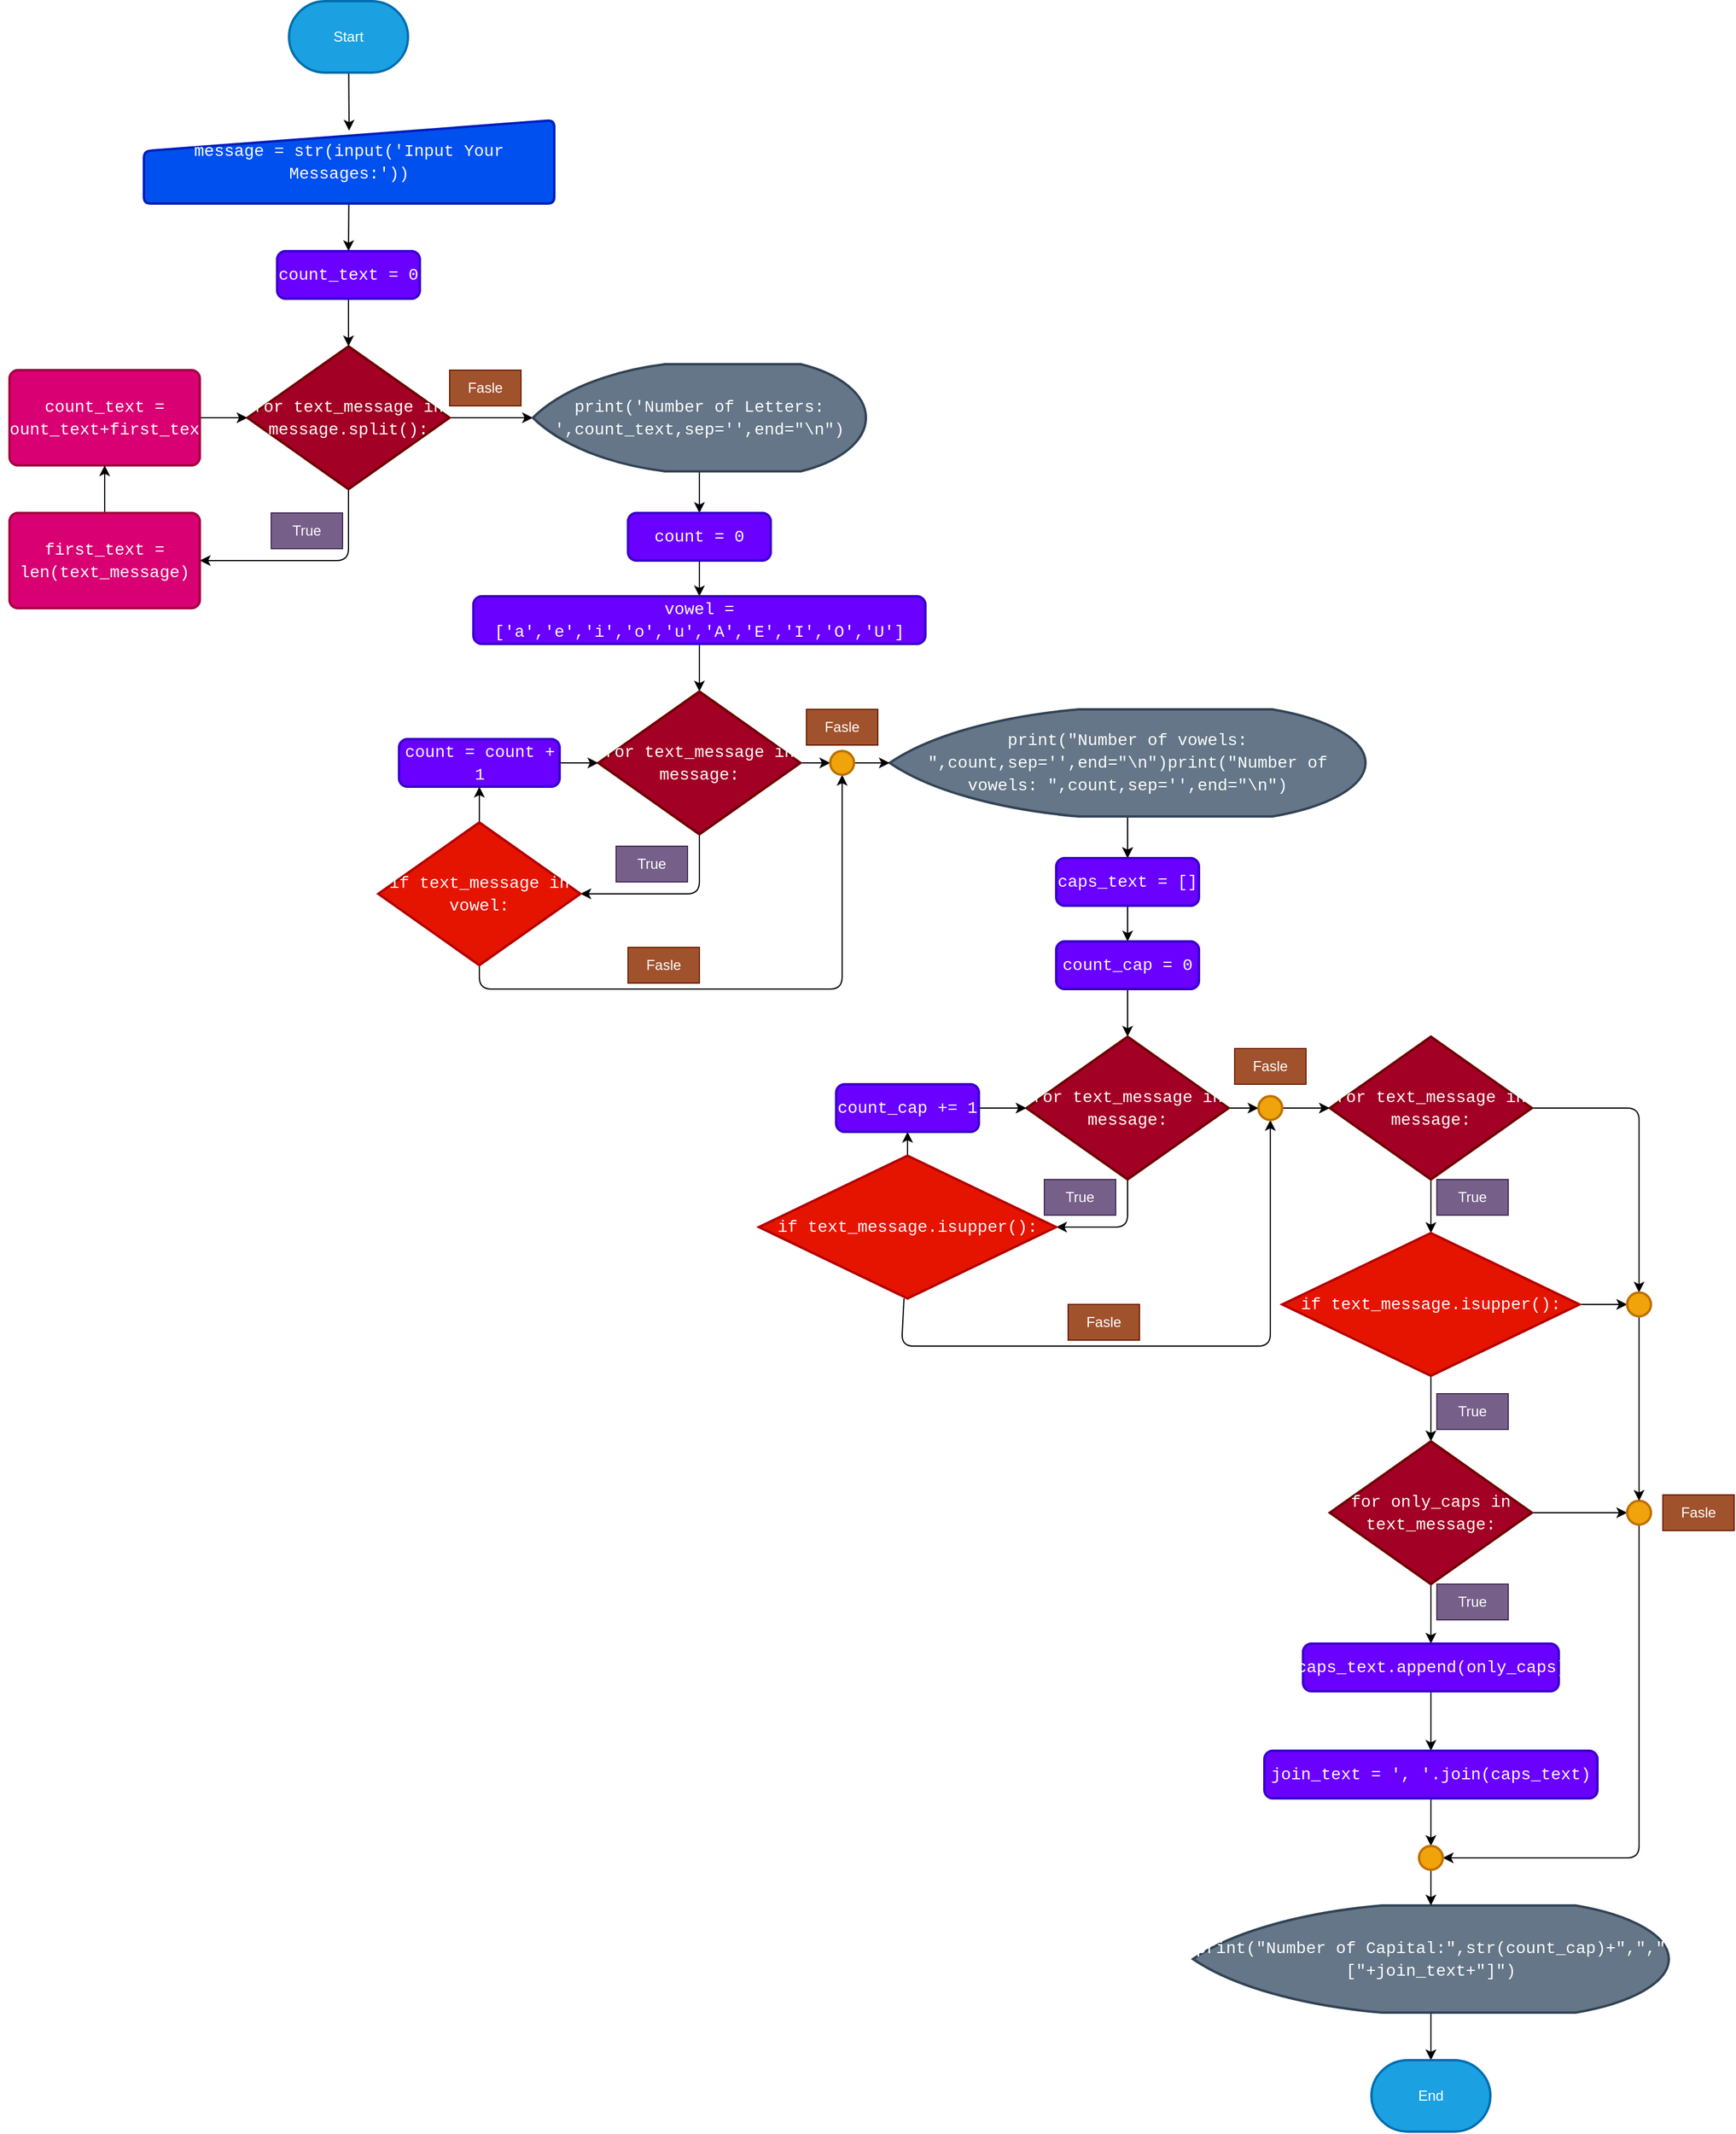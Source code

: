 <mxfile>
    <diagram id="3CHKU75vlKokeKQNUjRm" name="Page-1">
        <mxGraphModel dx="1902" dy="1317" grid="1" gridSize="10" guides="1" tooltips="1" connect="1" arrows="1" fold="1" page="1" pageScale="1" pageWidth="850" pageHeight="1100" math="0" shadow="0">
            <root>
                <mxCell id="0"/>
                <mxCell id="1" parent="0"/>
                <mxCell id="19" style="edgeStyle=none;html=1;entryX=0.5;entryY=0.125;entryDx=0;entryDy=0;entryPerimeter=0;" parent="1" source="3" target="4" edge="1">
                    <mxGeometry relative="1" as="geometry"/>
                </mxCell>
                <mxCell id="3" value="Start" style="strokeWidth=2;html=1;shape=mxgraph.flowchart.terminator;whiteSpace=wrap;fillColor=#1ba1e2;fontColor=#ffffff;strokeColor=#006EAF;" parent="1" vertex="1">
                    <mxGeometry x="385" y="230" width="100" height="60" as="geometry"/>
                </mxCell>
                <mxCell id="20" style="edgeStyle=none;html=1;entryX=0.5;entryY=0;entryDx=0;entryDy=0;" parent="1" source="4" target="22" edge="1">
                    <mxGeometry relative="1" as="geometry">
                        <mxPoint x="435" y="450" as="targetPoint"/>
                    </mxGeometry>
                </mxCell>
                <mxCell id="4" value="&lt;div style=&quot;font-family: &amp;#34;consolas&amp;#34; , &amp;#34;courier new&amp;#34; , monospace ; font-size: 14px ; line-height: 19px&quot;&gt;&lt;font color=&quot;#ffffff&quot;&gt;message = str(input('Input Your Messages:'))&lt;/font&gt;&lt;/div&gt;" style="html=1;strokeWidth=2;shape=manualInput;whiteSpace=wrap;rounded=1;size=26;arcSize=11;fillColor=#0050ef;fontColor=#ffffff;strokeColor=#001DBC;" parent="1" vertex="1">
                    <mxGeometry x="263" y="330" width="345" height="70" as="geometry"/>
                </mxCell>
                <mxCell id="13" style="edgeStyle=none;html=1;entryX=1;entryY=0.5;entryDx=0;entryDy=0;" parent="1" source="6" target="8" edge="1">
                    <mxGeometry relative="1" as="geometry">
                        <Array as="points">
                            <mxPoint x="435" y="700"/>
                        </Array>
                    </mxGeometry>
                </mxCell>
                <mxCell id="25" style="edgeStyle=none;html=1;fontColor=#FFFFFF;" parent="1" source="6" target="23" edge="1">
                    <mxGeometry relative="1" as="geometry"/>
                </mxCell>
                <mxCell id="6" value="&lt;div style=&quot;font-family: &amp;#34;consolas&amp;#34; , &amp;#34;courier new&amp;#34; , monospace ; font-size: 14px ; line-height: 19px&quot;&gt;&lt;div style=&quot;font-family: &amp;#34;consolas&amp;#34; , &amp;#34;courier new&amp;#34; , monospace ; line-height: 19px&quot;&gt;&lt;font color=&quot;#ffffff&quot;&gt;for text_message in message.split():&lt;/font&gt;&lt;/div&gt;&lt;/div&gt;" style="strokeWidth=2;html=1;shape=mxgraph.flowchart.decision;whiteSpace=wrap;fillColor=#a20025;fontColor=#ffffff;strokeColor=#6F0000;" parent="1" vertex="1">
                    <mxGeometry x="350" y="520" width="170" height="120" as="geometry"/>
                </mxCell>
                <mxCell id="15" style="edgeStyle=none;html=1;entryX=0;entryY=0.5;entryDx=0;entryDy=0;entryPerimeter=0;" parent="1" source="7" target="6" edge="1">
                    <mxGeometry relative="1" as="geometry"/>
                </mxCell>
                <mxCell id="7" value="&lt;div style=&quot;font-family: &amp;#34;consolas&amp;#34; , &amp;#34;courier new&amp;#34; , monospace ; font-size: 14px ; line-height: 19px&quot;&gt;&lt;font color=&quot;#ffffff&quot;&gt;count_text = count_text+first_text&lt;/font&gt;&lt;/div&gt;" style="rounded=1;whiteSpace=wrap;html=1;absoluteArcSize=1;arcSize=14;strokeWidth=2;fillColor=#d80073;fontColor=#ffffff;strokeColor=#A50040;" parent="1" vertex="1">
                    <mxGeometry x="150" y="540" width="160" height="80" as="geometry"/>
                </mxCell>
                <mxCell id="14" style="edgeStyle=none;html=1;entryX=0.5;entryY=1;entryDx=0;entryDy=0;" parent="1" source="8" target="7" edge="1">
                    <mxGeometry relative="1" as="geometry"/>
                </mxCell>
                <mxCell id="8" value="&lt;div style=&quot;font-family: &amp;#34;consolas&amp;#34; , &amp;#34;courier new&amp;#34; , monospace ; font-size: 14px ; line-height: 19px&quot;&gt;&lt;font color=&quot;#ffffff&quot;&gt;first_text = len(text_message)&lt;/font&gt;&lt;/div&gt;" style="rounded=1;whiteSpace=wrap;html=1;absoluteArcSize=1;arcSize=14;strokeWidth=2;fillColor=#d80073;fontColor=#ffffff;strokeColor=#A50040;" parent="1" vertex="1">
                    <mxGeometry x="150" y="660" width="160" height="80" as="geometry"/>
                </mxCell>
                <mxCell id="16" value="True" style="text;html=1;strokeColor=#432D57;fillColor=#76608a;align=center;verticalAlign=middle;whiteSpace=wrap;rounded=0;fontColor=#ffffff;" parent="1" vertex="1">
                    <mxGeometry x="370" y="660" width="60" height="30" as="geometry"/>
                </mxCell>
                <mxCell id="17" value="Fasle" style="text;html=1;strokeColor=#6D1F00;fillColor=#a0522d;align=center;verticalAlign=middle;whiteSpace=wrap;rounded=0;fontColor=#ffffff;" parent="1" vertex="1">
                    <mxGeometry x="520" y="540" width="60" height="30" as="geometry"/>
                </mxCell>
                <mxCell id="33" style="edgeStyle=none;html=1;entryX=0.5;entryY=0;entryDx=0;entryDy=0;entryPerimeter=0;fontColor=#FFFFFF;" parent="1" source="22" target="6" edge="1">
                    <mxGeometry relative="1" as="geometry"/>
                </mxCell>
                <mxCell id="22" value="&lt;span style=&quot;font-family: &amp;#34;consolas&amp;#34; , &amp;#34;courier new&amp;#34; , monospace ; font-size: 14px&quot;&gt;count_text = 0&lt;/span&gt;" style="rounded=1;whiteSpace=wrap;html=1;absoluteArcSize=1;arcSize=14;strokeWidth=2;labelBackgroundColor=none;fontColor=#ffffff;fillColor=#6a00ff;strokeColor=#3700CC;" parent="1" vertex="1">
                    <mxGeometry x="375" y="440" width="120" height="40" as="geometry"/>
                </mxCell>
                <mxCell id="36" style="edgeStyle=none;html=1;entryX=0.5;entryY=0;entryDx=0;entryDy=0;fontColor=#FFFFFF;" parent="1" source="23" target="34" edge="1">
                    <mxGeometry relative="1" as="geometry"/>
                </mxCell>
                <mxCell id="23" value="&lt;div style=&quot;font-family: &amp;#34;consolas&amp;#34; , &amp;#34;courier new&amp;#34; , monospace ; font-size: 14px ; line-height: 19px&quot;&gt;print('Number of Letters: ',count_text,sep='',end=&quot;\n&quot;)&lt;/div&gt;" style="strokeWidth=2;html=1;shape=mxgraph.flowchart.display;whiteSpace=wrap;labelBackgroundColor=none;fontColor=#ffffff;fillColor=#647687;strokeColor=#314354;" parent="1" vertex="1">
                    <mxGeometry x="590" y="535" width="280" height="90" as="geometry"/>
                </mxCell>
                <mxCell id="38" style="edgeStyle=none;html=1;entryX=0.5;entryY=0;entryDx=0;entryDy=0;fontColor=#FFFFFF;" parent="1" source="34" target="37" edge="1">
                    <mxGeometry relative="1" as="geometry"/>
                </mxCell>
                <mxCell id="34" value="&lt;div style=&quot;font-family: &amp;#34;consolas&amp;#34; , &amp;#34;courier new&amp;#34; , monospace ; font-size: 14px ; line-height: 19px&quot;&gt;count = 0&lt;/div&gt;" style="rounded=1;whiteSpace=wrap;html=1;absoluteArcSize=1;arcSize=14;strokeWidth=2;labelBackgroundColor=none;fontColor=#ffffff;fillColor=#6a00ff;strokeColor=#3700CC;" parent="1" vertex="1">
                    <mxGeometry x="670" y="660" width="120" height="40" as="geometry"/>
                </mxCell>
                <mxCell id="41" style="edgeStyle=none;html=1;entryX=0.5;entryY=0;entryDx=0;entryDy=0;entryPerimeter=0;fontColor=#FFFFFF;" parent="1" source="37" target="40" edge="1">
                    <mxGeometry relative="1" as="geometry"/>
                </mxCell>
                <mxCell id="37" value="&lt;div style=&quot;font-family: &amp;#34;consolas&amp;#34; , &amp;#34;courier new&amp;#34; , monospace ; font-size: 14px ; line-height: 19px&quot;&gt;&lt;div style=&quot;font-family: &amp;#34;consolas&amp;#34; , &amp;#34;courier new&amp;#34; , monospace ; line-height: 19px&quot;&gt;vowel = ['a','e','i','o','u','A','E','I','O','U']&lt;/div&gt;&lt;/div&gt;" style="rounded=1;whiteSpace=wrap;html=1;absoluteArcSize=1;arcSize=14;strokeWidth=2;labelBackgroundColor=none;fontColor=#ffffff;fillColor=#6a00ff;strokeColor=#3700CC;" parent="1" vertex="1">
                    <mxGeometry x="540" y="730" width="380" height="40" as="geometry"/>
                </mxCell>
                <mxCell id="46" style="edgeStyle=none;html=1;entryX=1;entryY=0.5;entryDx=0;entryDy=0;entryPerimeter=0;fontColor=#FFFFFF;" parent="1" source="40" target="43" edge="1">
                    <mxGeometry relative="1" as="geometry">
                        <Array as="points">
                            <mxPoint x="730" y="980"/>
                        </Array>
                    </mxGeometry>
                </mxCell>
                <mxCell id="58" style="edgeStyle=none;html=1;entryX=0;entryY=0.5;entryDx=0;entryDy=0;entryPerimeter=0;fontColor=#FFFFFF;" parent="1" source="40" target="56" edge="1">
                    <mxGeometry relative="1" as="geometry"/>
                </mxCell>
                <mxCell id="40" value="&lt;div style=&quot;font-family: &amp;#34;consolas&amp;#34; , &amp;#34;courier new&amp;#34; , monospace ; font-size: 14px ; line-height: 19px&quot;&gt;&lt;div style=&quot;font-family: &amp;#34;consolas&amp;#34; , &amp;#34;courier new&amp;#34; , monospace ; line-height: 19px&quot;&gt;&lt;div style=&quot;font-family: &amp;#34;consolas&amp;#34; , &amp;#34;courier new&amp;#34; , monospace ; line-height: 19px&quot;&gt;&lt;font color=&quot;#ffffff&quot;&gt;for text_message in message:&lt;/font&gt;&lt;/div&gt;&lt;/div&gt;&lt;/div&gt;" style="strokeWidth=2;html=1;shape=mxgraph.flowchart.decision;whiteSpace=wrap;fillColor=#a20025;fontColor=#ffffff;strokeColor=#6F0000;" parent="1" vertex="1">
                    <mxGeometry x="645" y="810" width="170" height="120" as="geometry"/>
                </mxCell>
                <mxCell id="48" style="edgeStyle=none;html=1;entryX=0.5;entryY=1;entryDx=0;entryDy=0;fontColor=#FFFFFF;" parent="1" source="43" target="47" edge="1">
                    <mxGeometry relative="1" as="geometry"/>
                </mxCell>
                <mxCell id="60" style="edgeStyle=none;html=1;entryX=0.5;entryY=1;entryDx=0;entryDy=0;entryPerimeter=0;fontColor=#FFFFFF;" parent="1" source="43" target="56" edge="1">
                    <mxGeometry relative="1" as="geometry">
                        <Array as="points">
                            <mxPoint x="545" y="1060"/>
                            <mxPoint x="850" y="1060"/>
                        </Array>
                    </mxGeometry>
                </mxCell>
                <mxCell id="43" value="&lt;div style=&quot;font-family: &amp;#34;consolas&amp;#34; , &amp;#34;courier new&amp;#34; , monospace ; font-size: 14px ; line-height: 19px&quot;&gt;&lt;div style=&quot;font-family: &amp;#34;consolas&amp;#34; , &amp;#34;courier new&amp;#34; , monospace ; line-height: 19px&quot;&gt;&lt;div style=&quot;font-family: &amp;#34;consolas&amp;#34; , &amp;#34;courier new&amp;#34; , monospace ; line-height: 19px&quot;&gt;&lt;div style=&quot;font-family: &amp;#34;consolas&amp;#34; , &amp;#34;courier new&amp;#34; , monospace ; line-height: 19px&quot;&gt;&lt;font color=&quot;#ffffff&quot;&gt;if text_message in vowel:&lt;/font&gt;&lt;/div&gt;&lt;/div&gt;&lt;/div&gt;&lt;/div&gt;" style="strokeWidth=2;html=1;shape=mxgraph.flowchart.decision;whiteSpace=wrap;fillColor=#e51400;fontColor=#ffffff;strokeColor=#B20000;" parent="1" vertex="1">
                    <mxGeometry x="460" y="920" width="170" height="120" as="geometry"/>
                </mxCell>
                <mxCell id="49" style="edgeStyle=none;html=1;entryX=0;entryY=0.5;entryDx=0;entryDy=0;entryPerimeter=0;fontColor=#FFFFFF;" parent="1" source="47" target="40" edge="1">
                    <mxGeometry relative="1" as="geometry"/>
                </mxCell>
                <mxCell id="47" value="&lt;div style=&quot;font-family: &amp;#34;consolas&amp;#34; , &amp;#34;courier new&amp;#34; , monospace ; font-size: 14px ; line-height: 19px&quot;&gt;&lt;div style=&quot;font-family: &amp;#34;consolas&amp;#34; , &amp;#34;courier new&amp;#34; , monospace ; line-height: 19px&quot;&gt;count = count + 1&lt;/div&gt;&lt;/div&gt;" style="rounded=1;whiteSpace=wrap;html=1;absoluteArcSize=1;arcSize=14;strokeWidth=2;labelBackgroundColor=none;fontColor=#ffffff;fillColor=#6a00ff;strokeColor=#3700CC;" parent="1" vertex="1">
                    <mxGeometry x="477.5" y="850" width="135" height="40" as="geometry"/>
                </mxCell>
                <mxCell id="50" value="True" style="text;html=1;strokeColor=#432D57;fillColor=#76608a;align=center;verticalAlign=middle;whiteSpace=wrap;rounded=0;fontColor=#ffffff;" parent="1" vertex="1">
                    <mxGeometry x="660" y="940" width="60" height="30" as="geometry"/>
                </mxCell>
                <mxCell id="63" style="edgeStyle=none;html=1;entryX=0.5;entryY=0;entryDx=0;entryDy=0;fontColor=#FFFFFF;" parent="1" source="52" target="62" edge="1">
                    <mxGeometry relative="1" as="geometry"/>
                </mxCell>
                <mxCell id="64" value="" style="edgeStyle=none;html=1;fontColor=#FFFFFF;" parent="1" source="52" target="62" edge="1">
                    <mxGeometry relative="1" as="geometry"/>
                </mxCell>
                <mxCell id="52" value="&lt;div style=&quot;font-family: &amp;#34;consolas&amp;#34; , &amp;#34;courier new&amp;#34; , monospace ; font-size: 14px ; line-height: 19px&quot;&gt;&lt;div style=&quot;font-family: &amp;#34;consolas&amp;#34; , &amp;#34;courier new&amp;#34; , monospace ; line-height: 19px&quot;&gt;print(&quot;Number of vowels: &quot;,count,sep='',end=&quot;\n&quot;)print(&quot;Number of vowels: &quot;,count,sep='',end=&quot;\n&quot;)&lt;/div&gt;&lt;/div&gt;" style="strokeWidth=2;html=1;shape=mxgraph.flowchart.display;whiteSpace=wrap;labelBackgroundColor=none;fontColor=#ffffff;fillColor=#647687;strokeColor=#314354;" parent="1" vertex="1">
                    <mxGeometry x="890" y="825" width="400" height="90" as="geometry"/>
                </mxCell>
                <mxCell id="54" value="Fasle" style="text;html=1;strokeColor=#6D1F00;fillColor=#a0522d;align=center;verticalAlign=middle;whiteSpace=wrap;rounded=0;fontColor=#ffffff;" parent="1" vertex="1">
                    <mxGeometry x="820" y="825" width="60" height="30" as="geometry"/>
                </mxCell>
                <mxCell id="59" style="edgeStyle=none;html=1;entryX=0;entryY=0.5;entryDx=0;entryDy=0;entryPerimeter=0;fontColor=#FFFFFF;" parent="1" source="56" target="52" edge="1">
                    <mxGeometry relative="1" as="geometry"/>
                </mxCell>
                <mxCell id="56" value="" style="strokeWidth=2;html=1;shape=mxgraph.flowchart.start_2;whiteSpace=wrap;labelBackgroundColor=none;fontColor=#000000;fillColor=#f0a30a;strokeColor=#BD7000;" parent="1" vertex="1">
                    <mxGeometry x="840" y="860" width="20" height="20" as="geometry"/>
                </mxCell>
                <mxCell id="61" value="Fasle" style="text;html=1;strokeColor=#6D1F00;fillColor=#a0522d;align=center;verticalAlign=middle;whiteSpace=wrap;rounded=0;fontColor=#ffffff;" parent="1" vertex="1">
                    <mxGeometry x="670" y="1025" width="60" height="30" as="geometry"/>
                </mxCell>
                <mxCell id="66" style="edgeStyle=none;html=1;entryX=0.5;entryY=0;entryDx=0;entryDy=0;fontColor=#FFFFFF;" parent="1" source="62" target="65" edge="1">
                    <mxGeometry relative="1" as="geometry"/>
                </mxCell>
                <mxCell id="62" value="&lt;div style=&quot;font-family: &amp;#34;consolas&amp;#34; , &amp;#34;courier new&amp;#34; , monospace ; font-size: 14px ; line-height: 19px&quot;&gt;&lt;div style=&quot;font-family: &amp;#34;consolas&amp;#34; , &amp;#34;courier new&amp;#34; , monospace ; line-height: 19px&quot;&gt;caps_text = []&lt;/div&gt;&lt;/div&gt;" style="rounded=1;whiteSpace=wrap;html=1;absoluteArcSize=1;arcSize=14;strokeWidth=2;labelBackgroundColor=none;fontColor=#ffffff;fillColor=#6a00ff;strokeColor=#3700CC;" parent="1" vertex="1">
                    <mxGeometry x="1030" y="950" width="120" height="40" as="geometry"/>
                </mxCell>
                <mxCell id="68" style="edgeStyle=none;html=1;entryX=0.5;entryY=0;entryDx=0;entryDy=0;entryPerimeter=0;fontColor=#FFFFFF;" parent="1" source="65" target="67" edge="1">
                    <mxGeometry relative="1" as="geometry"/>
                </mxCell>
                <mxCell id="65" value="&lt;div style=&quot;font-family: &amp;#34;consolas&amp;#34; , &amp;#34;courier new&amp;#34; , monospace ; font-size: 14px ; line-height: 19px&quot;&gt;&lt;div style=&quot;font-family: &amp;#34;consolas&amp;#34; , &amp;#34;courier new&amp;#34; , monospace ; line-height: 19px&quot;&gt;&lt;div style=&quot;font-family: &amp;#34;consolas&amp;#34; , &amp;#34;courier new&amp;#34; , monospace ; line-height: 19px&quot;&gt;count_cap = 0&lt;/div&gt;&lt;/div&gt;&lt;/div&gt;" style="rounded=1;whiteSpace=wrap;html=1;absoluteArcSize=1;arcSize=14;strokeWidth=2;labelBackgroundColor=none;fontColor=#ffffff;fillColor=#6a00ff;strokeColor=#3700CC;" parent="1" vertex="1">
                    <mxGeometry x="1030" y="1020" width="120" height="40" as="geometry"/>
                </mxCell>
                <mxCell id="73" style="edgeStyle=none;html=1;entryX=1;entryY=0.5;entryDx=0;entryDy=0;entryPerimeter=0;fontColor=#FFFFFF;" parent="1" source="67" target="72" edge="1">
                    <mxGeometry relative="1" as="geometry">
                        <Array as="points">
                            <mxPoint x="1090" y="1260"/>
                        </Array>
                    </mxGeometry>
                </mxCell>
                <mxCell id="88" style="edgeStyle=none;html=1;entryX=0;entryY=0.5;entryDx=0;entryDy=0;entryPerimeter=0;fontColor=#FFFFFF;" parent="1" source="67" target="87" edge="1">
                    <mxGeometry relative="1" as="geometry"/>
                </mxCell>
                <mxCell id="67" value="&lt;div style=&quot;font-family: &amp;#34;consolas&amp;#34; , &amp;#34;courier new&amp;#34; , monospace ; font-size: 14px ; line-height: 19px&quot;&gt;&lt;div style=&quot;font-family: &amp;#34;consolas&amp;#34; , &amp;#34;courier new&amp;#34; , monospace ; line-height: 19px&quot;&gt;&lt;div style=&quot;font-family: &amp;#34;consolas&amp;#34; , &amp;#34;courier new&amp;#34; , monospace ; line-height: 19px&quot;&gt;&lt;font color=&quot;#ffffff&quot;&gt;for text_message in message:&lt;/font&gt;&lt;/div&gt;&lt;/div&gt;&lt;/div&gt;" style="strokeWidth=2;html=1;shape=mxgraph.flowchart.decision;whiteSpace=wrap;fillColor=#a20025;fontColor=#ffffff;strokeColor=#6F0000;" parent="1" vertex="1">
                    <mxGeometry x="1005" y="1100" width="170" height="120" as="geometry"/>
                </mxCell>
                <mxCell id="102" style="edgeStyle=none;html=1;entryX=0.5;entryY=0;entryDx=0;entryDy=0;entryPerimeter=0;fontColor=#FFFFFF;" parent="1" source="69" target="112" edge="1">
                    <mxGeometry relative="1" as="geometry">
                        <mxPoint x="1505" y="1160" as="targetPoint"/>
                        <Array as="points">
                            <mxPoint x="1520" y="1160"/>
                        </Array>
                    </mxGeometry>
                </mxCell>
                <mxCell id="107" style="edgeStyle=none;html=1;entryX=0.5;entryY=0;entryDx=0;entryDy=0;entryPerimeter=0;fontColor=#FFFFFF;" parent="1" source="69" target="82" edge="1">
                    <mxGeometry relative="1" as="geometry"/>
                </mxCell>
                <mxCell id="69" value="&lt;div style=&quot;font-family: &amp;#34;consolas&amp;#34; , &amp;#34;courier new&amp;#34; , monospace ; font-size: 14px ; line-height: 19px&quot;&gt;&lt;div style=&quot;font-family: &amp;#34;consolas&amp;#34; , &amp;#34;courier new&amp;#34; , monospace ; line-height: 19px&quot;&gt;&lt;div style=&quot;font-family: &amp;#34;consolas&amp;#34; , &amp;#34;courier new&amp;#34; , monospace ; line-height: 19px&quot;&gt;&lt;font color=&quot;#ffffff&quot;&gt;for text_message in message:&lt;/font&gt;&lt;/div&gt;&lt;/div&gt;&lt;/div&gt;" style="strokeWidth=2;html=1;shape=mxgraph.flowchart.decision;whiteSpace=wrap;fillColor=#a20025;fontColor=#ffffff;strokeColor=#6F0000;" parent="1" vertex="1">
                    <mxGeometry x="1260" y="1100" width="170" height="120" as="geometry"/>
                </mxCell>
                <mxCell id="77" style="edgeStyle=none;html=1;entryX=0.5;entryY=1;entryDx=0;entryDy=0;fontColor=#FFFFFF;" parent="1" source="72" target="74" edge="1">
                    <mxGeometry relative="1" as="geometry"/>
                </mxCell>
                <mxCell id="86" style="edgeStyle=none;html=1;fontColor=#FFFFFF;entryX=0.5;entryY=1;entryDx=0;entryDy=0;entryPerimeter=0;" parent="1" source="72" target="87" edge="1">
                    <mxGeometry relative="1" as="geometry">
                        <mxPoint x="1210" y="1170.0" as="targetPoint"/>
                        <Array as="points">
                            <mxPoint x="900" y="1360"/>
                            <mxPoint x="1210" y="1360"/>
                        </Array>
                    </mxGeometry>
                </mxCell>
                <mxCell id="72" value="&lt;div style=&quot;font-family: &amp;#34;consolas&amp;#34; , &amp;#34;courier new&amp;#34; , monospace ; font-size: 14px ; line-height: 19px&quot;&gt;&lt;div style=&quot;font-family: &amp;#34;consolas&amp;#34; , &amp;#34;courier new&amp;#34; , monospace ; line-height: 19px&quot;&gt;&lt;div style=&quot;font-family: &amp;#34;consolas&amp;#34; , &amp;#34;courier new&amp;#34; , monospace ; line-height: 19px&quot;&gt;&lt;div style=&quot;font-family: &amp;#34;consolas&amp;#34; , &amp;#34;courier new&amp;#34; , monospace ; line-height: 19px&quot;&gt;&lt;div style=&quot;font-family: &amp;#34;consolas&amp;#34; , &amp;#34;courier new&amp;#34; , monospace ; line-height: 19px&quot;&gt;&lt;font color=&quot;#ffffff&quot;&gt;if text_message.isupper():&lt;/font&gt;&lt;/div&gt;&lt;/div&gt;&lt;/div&gt;&lt;/div&gt;&lt;/div&gt;" style="strokeWidth=2;html=1;shape=mxgraph.flowchart.decision;whiteSpace=wrap;fillColor=#e51400;fontColor=#ffffff;strokeColor=#B20000;" parent="1" vertex="1">
                    <mxGeometry x="780" y="1200" width="250" height="120" as="geometry"/>
                </mxCell>
                <mxCell id="79" style="edgeStyle=none;html=1;entryX=0;entryY=0.5;entryDx=0;entryDy=0;entryPerimeter=0;fontColor=#FFFFFF;" parent="1" source="74" target="67" edge="1">
                    <mxGeometry relative="1" as="geometry"/>
                </mxCell>
                <mxCell id="74" value="&lt;div style=&quot;font-family: &amp;#34;consolas&amp;#34; , &amp;#34;courier new&amp;#34; , monospace ; font-size: 14px ; line-height: 19px&quot;&gt;&lt;div style=&quot;font-family: &amp;#34;consolas&amp;#34; , &amp;#34;courier new&amp;#34; , monospace ; line-height: 19px&quot;&gt;&lt;div style=&quot;font-family: &amp;#34;consolas&amp;#34; , &amp;#34;courier new&amp;#34; , monospace ; line-height: 19px&quot;&gt;&lt;div style=&quot;font-family: &amp;#34;consolas&amp;#34; , &amp;#34;courier new&amp;#34; , monospace ; line-height: 19px&quot;&gt;count_cap += 1&lt;/div&gt;&lt;/div&gt;&lt;/div&gt;&lt;/div&gt;" style="rounded=1;whiteSpace=wrap;html=1;absoluteArcSize=1;arcSize=14;strokeWidth=2;labelBackgroundColor=none;fontColor=#ffffff;fillColor=#6a00ff;strokeColor=#3700CC;" parent="1" vertex="1">
                    <mxGeometry x="845" y="1140" width="120" height="40" as="geometry"/>
                </mxCell>
                <mxCell id="78" value="True" style="text;html=1;strokeColor=#432D57;fillColor=#76608a;align=center;verticalAlign=middle;whiteSpace=wrap;rounded=0;fontColor=#ffffff;" parent="1" vertex="1">
                    <mxGeometry x="1020" y="1220" width="60" height="30" as="geometry"/>
                </mxCell>
                <mxCell id="81" value="Fasle" style="text;html=1;strokeColor=#6D1F00;fillColor=#a0522d;align=center;verticalAlign=middle;whiteSpace=wrap;rounded=0;fontColor=#ffffff;" parent="1" vertex="1">
                    <mxGeometry x="1180" y="1110" width="60" height="30" as="geometry"/>
                </mxCell>
                <mxCell id="109" style="edgeStyle=none;html=1;entryX=0.5;entryY=0;entryDx=0;entryDy=0;entryPerimeter=0;fontColor=#FFFFFF;" parent="1" source="82" target="93" edge="1">
                    <mxGeometry relative="1" as="geometry"/>
                </mxCell>
                <mxCell id="113" style="edgeStyle=none;html=1;entryX=0;entryY=0.5;entryDx=0;entryDy=0;entryPerimeter=0;fontColor=#FFFFFF;" parent="1" source="82" target="112" edge="1">
                    <mxGeometry relative="1" as="geometry"/>
                </mxCell>
                <mxCell id="82" value="&lt;div style=&quot;font-family: &amp;#34;consolas&amp;#34; , &amp;#34;courier new&amp;#34; , monospace ; font-size: 14px ; line-height: 19px&quot;&gt;&lt;div style=&quot;font-family: &amp;#34;consolas&amp;#34; , &amp;#34;courier new&amp;#34; , monospace ; line-height: 19px&quot;&gt;&lt;div style=&quot;font-family: &amp;#34;consolas&amp;#34; , &amp;#34;courier new&amp;#34; , monospace ; line-height: 19px&quot;&gt;&lt;div style=&quot;font-family: &amp;#34;consolas&amp;#34; , &amp;#34;courier new&amp;#34; , monospace ; line-height: 19px&quot;&gt;&lt;div style=&quot;font-family: &amp;#34;consolas&amp;#34; , &amp;#34;courier new&amp;#34; , monospace ; line-height: 19px&quot;&gt;&lt;font color=&quot;#ffffff&quot;&gt;if text_message.isupper():&lt;/font&gt;&lt;/div&gt;&lt;/div&gt;&lt;/div&gt;&lt;/div&gt;&lt;/div&gt;" style="strokeWidth=2;html=1;shape=mxgraph.flowchart.decision;whiteSpace=wrap;fillColor=#e51400;fontColor=#ffffff;strokeColor=#B20000;" parent="1" vertex="1">
                    <mxGeometry x="1220" y="1265" width="250" height="120" as="geometry"/>
                </mxCell>
                <mxCell id="90" style="edgeStyle=none;html=1;entryX=0;entryY=0.5;entryDx=0;entryDy=0;entryPerimeter=0;fontColor=#FFFFFF;" parent="1" source="87" target="69" edge="1">
                    <mxGeometry relative="1" as="geometry"/>
                </mxCell>
                <mxCell id="87" value="" style="strokeWidth=2;html=1;shape=mxgraph.flowchart.start_2;whiteSpace=wrap;labelBackgroundColor=none;fontColor=#000000;fillColor=#f0a30a;strokeColor=#BD7000;" parent="1" vertex="1">
                    <mxGeometry x="1200" y="1150" width="20" height="20" as="geometry"/>
                </mxCell>
                <mxCell id="89" value="Fasle" style="text;html=1;strokeColor=#6D1F00;fillColor=#a0522d;align=center;verticalAlign=middle;whiteSpace=wrap;rounded=0;fontColor=#ffffff;" parent="1" vertex="1">
                    <mxGeometry x="1040" y="1325" width="60" height="30" as="geometry"/>
                </mxCell>
                <mxCell id="92" value="True" style="text;html=1;strokeColor=#432D57;fillColor=#76608a;align=center;verticalAlign=middle;whiteSpace=wrap;rounded=0;fontColor=#ffffff;" parent="1" vertex="1">
                    <mxGeometry x="1350" y="1220" width="60" height="30" as="geometry"/>
                </mxCell>
                <mxCell id="111" style="edgeStyle=none;html=1;entryX=0.5;entryY=0;entryDx=0;entryDy=0;fontColor=#FFFFFF;" parent="1" source="93" target="96" edge="1">
                    <mxGeometry relative="1" as="geometry"/>
                </mxCell>
                <mxCell id="117" style="edgeStyle=none;html=1;entryX=0;entryY=0.5;entryDx=0;entryDy=0;entryPerimeter=0;fontColor=#FFFFFF;" parent="1" source="93" target="103" edge="1">
                    <mxGeometry relative="1" as="geometry"/>
                </mxCell>
                <mxCell id="93" value="&lt;div style=&quot;font-family: &amp;#34;consolas&amp;#34; , &amp;#34;courier new&amp;#34; , monospace ; font-size: 14px ; line-height: 19px&quot;&gt;&lt;div style=&quot;font-family: &amp;#34;consolas&amp;#34; , &amp;#34;courier new&amp;#34; , monospace ; line-height: 19px&quot;&gt;&lt;div style=&quot;font-family: &amp;#34;consolas&amp;#34; , &amp;#34;courier new&amp;#34; , monospace ; line-height: 19px&quot;&gt;&lt;div style=&quot;font-family: &amp;#34;consolas&amp;#34; , &amp;#34;courier new&amp;#34; , monospace ; line-height: 19px&quot;&gt;&lt;font color=&quot;#ffffff&quot;&gt;for only_caps in text_message:&lt;/font&gt;&lt;/div&gt;&lt;/div&gt;&lt;/div&gt;&lt;/div&gt;" style="strokeWidth=2;html=1;shape=mxgraph.flowchart.decision;whiteSpace=wrap;fillColor=#a20025;fontColor=#ffffff;strokeColor=#6F0000;" parent="1" vertex="1">
                    <mxGeometry x="1260" y="1440" width="170" height="120" as="geometry"/>
                </mxCell>
                <mxCell id="122" style="edgeStyle=none;html=1;entryX=0.5;entryY=0;entryDx=0;entryDy=0;fontColor=#FFFFFF;" parent="1" source="96" target="121" edge="1">
                    <mxGeometry relative="1" as="geometry"/>
                </mxCell>
                <mxCell id="96" value="&lt;div style=&quot;font-family: &amp;#34;consolas&amp;#34; , &amp;#34;courier new&amp;#34; , monospace ; font-size: 14px ; line-height: 19px&quot;&gt;&lt;div style=&quot;font-family: &amp;#34;consolas&amp;#34; , &amp;#34;courier new&amp;#34; , monospace ; line-height: 19px&quot;&gt;&lt;div style=&quot;font-family: &amp;#34;consolas&amp;#34; , &amp;#34;courier new&amp;#34; , monospace ; line-height: 19px&quot;&gt;&lt;div style=&quot;font-family: &amp;#34;consolas&amp;#34; , &amp;#34;courier new&amp;#34; , monospace ; line-height: 19px&quot;&gt;caps_text.append(only_caps)&lt;/div&gt;&lt;/div&gt;&lt;/div&gt;&lt;/div&gt;" style="rounded=1;whiteSpace=wrap;html=1;absoluteArcSize=1;arcSize=14;strokeWidth=2;labelBackgroundColor=none;fontColor=#ffffff;fillColor=#6a00ff;strokeColor=#3700CC;" parent="1" vertex="1">
                    <mxGeometry x="1237.5" y="1610" width="215" height="40" as="geometry"/>
                </mxCell>
                <mxCell id="98" value="True" style="text;html=1;strokeColor=#432D57;fillColor=#76608a;align=center;verticalAlign=middle;whiteSpace=wrap;rounded=0;fontColor=#ffffff;" parent="1" vertex="1">
                    <mxGeometry x="1350" y="1560" width="60" height="30" as="geometry"/>
                </mxCell>
                <mxCell id="127" style="edgeStyle=none;html=1;fontColor=#FFFFFF;entryX=1;entryY=0.5;entryDx=0;entryDy=0;entryPerimeter=0;" parent="1" source="103" target="128" edge="1">
                    <mxGeometry relative="1" as="geometry">
                        <mxPoint x="1520" y="1770" as="targetPoint"/>
                        <Array as="points">
                            <mxPoint x="1520" y="1790"/>
                        </Array>
                    </mxGeometry>
                </mxCell>
                <mxCell id="103" value="" style="strokeWidth=2;html=1;shape=mxgraph.flowchart.start_2;whiteSpace=wrap;labelBackgroundColor=none;fontColor=#000000;fillColor=#f0a30a;strokeColor=#BD7000;" parent="1" vertex="1">
                    <mxGeometry x="1510" y="1490" width="20" height="20" as="geometry"/>
                </mxCell>
                <mxCell id="106" value="Fasle" style="text;html=1;strokeColor=#6D1F00;fillColor=#a0522d;align=center;verticalAlign=middle;whiteSpace=wrap;rounded=0;fontColor=#ffffff;" parent="1" vertex="1">
                    <mxGeometry x="1540" y="1485" width="60" height="30" as="geometry"/>
                </mxCell>
                <mxCell id="110" value="True" style="text;html=1;strokeColor=#432D57;fillColor=#76608a;align=center;verticalAlign=middle;whiteSpace=wrap;rounded=0;fontColor=#ffffff;" parent="1" vertex="1">
                    <mxGeometry x="1350" y="1400" width="60" height="30" as="geometry"/>
                </mxCell>
                <mxCell id="120" style="edgeStyle=none;html=1;entryX=0.5;entryY=0;entryDx=0;entryDy=0;entryPerimeter=0;fontColor=#FFFFFF;" parent="1" source="112" target="103" edge="1">
                    <mxGeometry relative="1" as="geometry"/>
                </mxCell>
                <mxCell id="112" value="" style="strokeWidth=2;html=1;shape=mxgraph.flowchart.start_2;whiteSpace=wrap;labelBackgroundColor=none;fontColor=#000000;fillColor=#f0a30a;strokeColor=#BD7000;" parent="1" vertex="1">
                    <mxGeometry x="1510" y="1315" width="20" height="20" as="geometry"/>
                </mxCell>
                <mxCell id="129" style="edgeStyle=none;html=1;entryX=0.5;entryY=0;entryDx=0;entryDy=0;entryPerimeter=0;fontColor=#FFFFFF;" parent="1" source="121" target="128" edge="1">
                    <mxGeometry relative="1" as="geometry"/>
                </mxCell>
                <mxCell id="121" value="&lt;div style=&quot;font-family: &amp;#34;consolas&amp;#34; , &amp;#34;courier new&amp;#34; , monospace ; font-size: 14px ; line-height: 19px&quot;&gt;&lt;div style=&quot;font-family: &amp;#34;consolas&amp;#34; , &amp;#34;courier new&amp;#34; , monospace ; line-height: 19px&quot;&gt;&lt;div style=&quot;font-family: &amp;#34;consolas&amp;#34; , &amp;#34;courier new&amp;#34; , monospace ; line-height: 19px&quot;&gt;&lt;div style=&quot;font-family: &amp;#34;consolas&amp;#34; , &amp;#34;courier new&amp;#34; , monospace ; line-height: 19px&quot;&gt;&lt;div style=&quot;font-family: &amp;#34;consolas&amp;#34; , &amp;#34;courier new&amp;#34; , monospace ; line-height: 19px&quot;&gt;join_text = ', '.join(caps_text)&lt;/div&gt;&lt;/div&gt;&lt;/div&gt;&lt;/div&gt;&lt;/div&gt;" style="rounded=1;whiteSpace=wrap;html=1;absoluteArcSize=1;arcSize=14;strokeWidth=2;labelBackgroundColor=none;fontColor=#ffffff;fillColor=#6a00ff;strokeColor=#3700CC;" parent="1" vertex="1">
                    <mxGeometry x="1205" y="1700" width="280" height="40" as="geometry"/>
                </mxCell>
                <mxCell id="132" style="edgeStyle=none;html=1;entryX=0.5;entryY=0;entryDx=0;entryDy=0;entryPerimeter=0;" edge="1" parent="1" source="124" target="131">
                    <mxGeometry relative="1" as="geometry"/>
                </mxCell>
                <mxCell id="124" value="&lt;div style=&quot;font-family: &amp;#34;consolas&amp;#34; , &amp;#34;courier new&amp;#34; , monospace ; font-size: 14px ; line-height: 19px&quot;&gt;&lt;div style=&quot;font-family: &amp;#34;consolas&amp;#34; , &amp;#34;courier new&amp;#34; , monospace ; line-height: 19px&quot;&gt;&lt;div style=&quot;font-family: &amp;#34;consolas&amp;#34; , &amp;#34;courier new&amp;#34; , monospace ; line-height: 19px&quot;&gt;print(&quot;Number of Capital:&quot;,str(count_cap)+&quot;,&quot;,&quot;[&quot;+join_text+&quot;]&quot;)&lt;/div&gt;&lt;/div&gt;&lt;/div&gt;" style="strokeWidth=2;html=1;shape=mxgraph.flowchart.display;whiteSpace=wrap;labelBackgroundColor=none;fontColor=#ffffff;fillColor=#647687;strokeColor=#314354;" parent="1" vertex="1">
                    <mxGeometry x="1145" y="1830" width="400" height="90" as="geometry"/>
                </mxCell>
                <mxCell id="130" style="edgeStyle=none;html=1;entryX=0.5;entryY=0;entryDx=0;entryDy=0;entryPerimeter=0;fontColor=#FFFFFF;" parent="1" source="128" target="124" edge="1">
                    <mxGeometry relative="1" as="geometry"/>
                </mxCell>
                <mxCell id="128" value="" style="strokeWidth=2;html=1;shape=mxgraph.flowchart.start_2;whiteSpace=wrap;labelBackgroundColor=none;fontColor=#000000;fillColor=#f0a30a;strokeColor=#BD7000;" parent="1" vertex="1">
                    <mxGeometry x="1335" y="1780" width="20" height="20" as="geometry"/>
                </mxCell>
                <mxCell id="131" value="End" style="strokeWidth=2;html=1;shape=mxgraph.flowchart.terminator;whiteSpace=wrap;fillColor=#1ba1e2;fontColor=#ffffff;strokeColor=#006EAF;" vertex="1" parent="1">
                    <mxGeometry x="1295" y="1960" width="100" height="60" as="geometry"/>
                </mxCell>
            </root>
        </mxGraphModel>
    </diagram>
</mxfile>